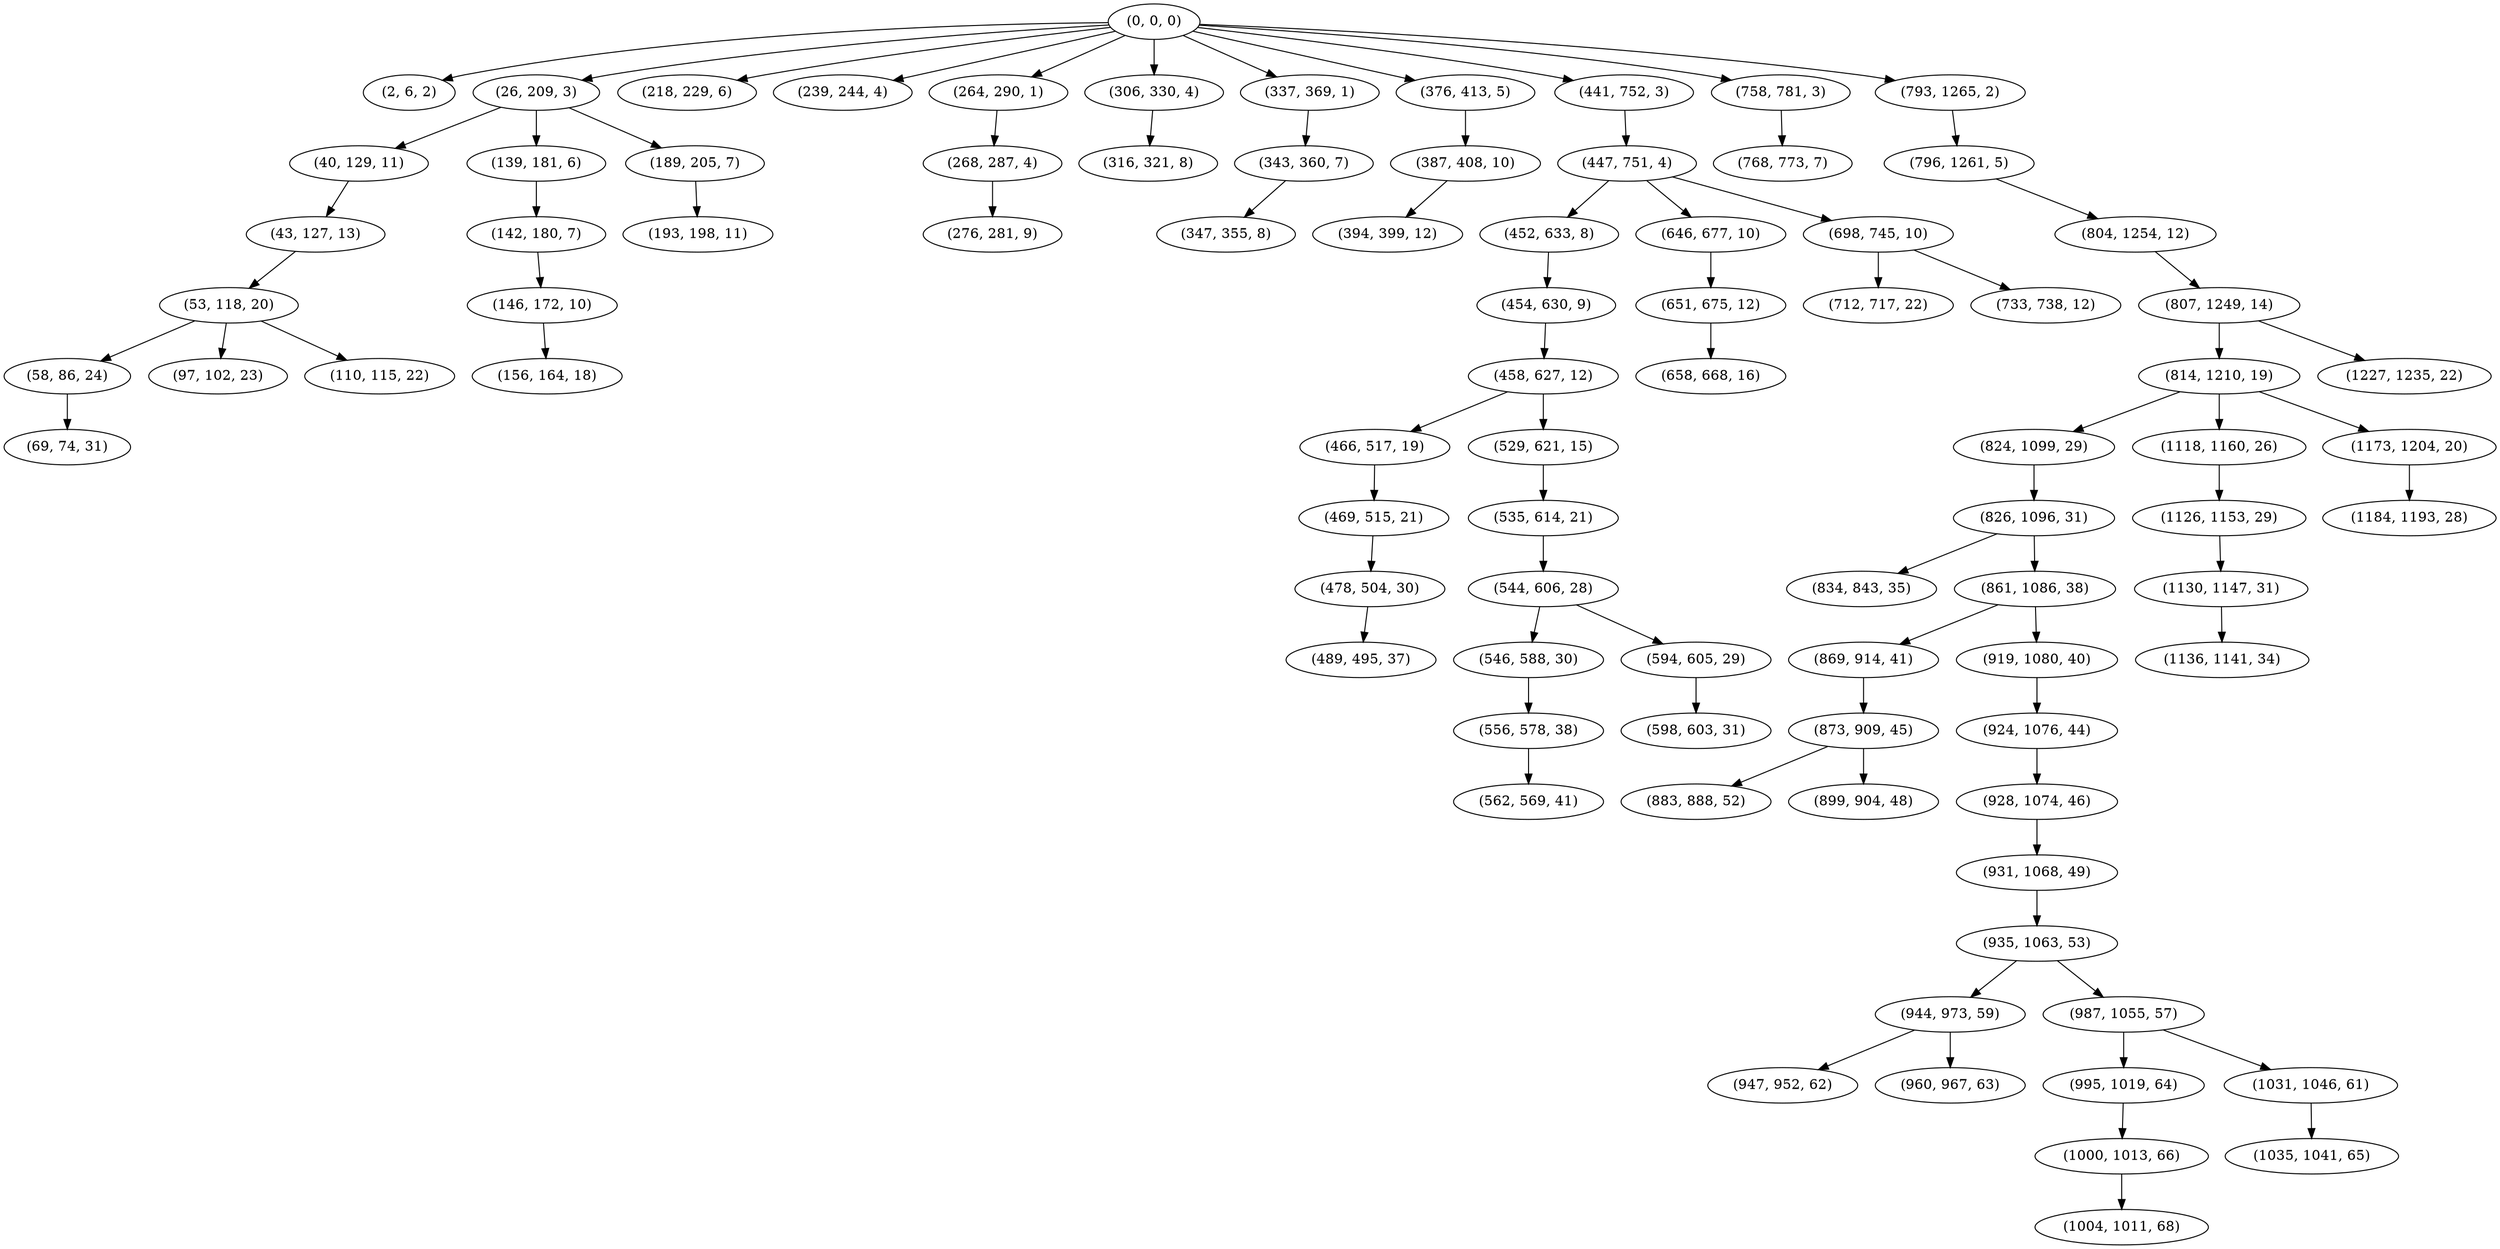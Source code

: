 digraph tree {
    "(0, 0, 0)";
    "(2, 6, 2)";
    "(26, 209, 3)";
    "(40, 129, 11)";
    "(43, 127, 13)";
    "(53, 118, 20)";
    "(58, 86, 24)";
    "(69, 74, 31)";
    "(97, 102, 23)";
    "(110, 115, 22)";
    "(139, 181, 6)";
    "(142, 180, 7)";
    "(146, 172, 10)";
    "(156, 164, 18)";
    "(189, 205, 7)";
    "(193, 198, 11)";
    "(218, 229, 6)";
    "(239, 244, 4)";
    "(264, 290, 1)";
    "(268, 287, 4)";
    "(276, 281, 9)";
    "(306, 330, 4)";
    "(316, 321, 8)";
    "(337, 369, 1)";
    "(343, 360, 7)";
    "(347, 355, 8)";
    "(376, 413, 5)";
    "(387, 408, 10)";
    "(394, 399, 12)";
    "(441, 752, 3)";
    "(447, 751, 4)";
    "(452, 633, 8)";
    "(454, 630, 9)";
    "(458, 627, 12)";
    "(466, 517, 19)";
    "(469, 515, 21)";
    "(478, 504, 30)";
    "(489, 495, 37)";
    "(529, 621, 15)";
    "(535, 614, 21)";
    "(544, 606, 28)";
    "(546, 588, 30)";
    "(556, 578, 38)";
    "(562, 569, 41)";
    "(594, 605, 29)";
    "(598, 603, 31)";
    "(646, 677, 10)";
    "(651, 675, 12)";
    "(658, 668, 16)";
    "(698, 745, 10)";
    "(712, 717, 22)";
    "(733, 738, 12)";
    "(758, 781, 3)";
    "(768, 773, 7)";
    "(793, 1265, 2)";
    "(796, 1261, 5)";
    "(804, 1254, 12)";
    "(807, 1249, 14)";
    "(814, 1210, 19)";
    "(824, 1099, 29)";
    "(826, 1096, 31)";
    "(834, 843, 35)";
    "(861, 1086, 38)";
    "(869, 914, 41)";
    "(873, 909, 45)";
    "(883, 888, 52)";
    "(899, 904, 48)";
    "(919, 1080, 40)";
    "(924, 1076, 44)";
    "(928, 1074, 46)";
    "(931, 1068, 49)";
    "(935, 1063, 53)";
    "(944, 973, 59)";
    "(947, 952, 62)";
    "(960, 967, 63)";
    "(987, 1055, 57)";
    "(995, 1019, 64)";
    "(1000, 1013, 66)";
    "(1004, 1011, 68)";
    "(1031, 1046, 61)";
    "(1035, 1041, 65)";
    "(1118, 1160, 26)";
    "(1126, 1153, 29)";
    "(1130, 1147, 31)";
    "(1136, 1141, 34)";
    "(1173, 1204, 20)";
    "(1184, 1193, 28)";
    "(1227, 1235, 22)";
    "(0, 0, 0)" -> "(2, 6, 2)";
    "(0, 0, 0)" -> "(26, 209, 3)";
    "(0, 0, 0)" -> "(218, 229, 6)";
    "(0, 0, 0)" -> "(239, 244, 4)";
    "(0, 0, 0)" -> "(264, 290, 1)";
    "(0, 0, 0)" -> "(306, 330, 4)";
    "(0, 0, 0)" -> "(337, 369, 1)";
    "(0, 0, 0)" -> "(376, 413, 5)";
    "(0, 0, 0)" -> "(441, 752, 3)";
    "(0, 0, 0)" -> "(758, 781, 3)";
    "(0, 0, 0)" -> "(793, 1265, 2)";
    "(26, 209, 3)" -> "(40, 129, 11)";
    "(26, 209, 3)" -> "(139, 181, 6)";
    "(26, 209, 3)" -> "(189, 205, 7)";
    "(40, 129, 11)" -> "(43, 127, 13)";
    "(43, 127, 13)" -> "(53, 118, 20)";
    "(53, 118, 20)" -> "(58, 86, 24)";
    "(53, 118, 20)" -> "(97, 102, 23)";
    "(53, 118, 20)" -> "(110, 115, 22)";
    "(58, 86, 24)" -> "(69, 74, 31)";
    "(139, 181, 6)" -> "(142, 180, 7)";
    "(142, 180, 7)" -> "(146, 172, 10)";
    "(146, 172, 10)" -> "(156, 164, 18)";
    "(189, 205, 7)" -> "(193, 198, 11)";
    "(264, 290, 1)" -> "(268, 287, 4)";
    "(268, 287, 4)" -> "(276, 281, 9)";
    "(306, 330, 4)" -> "(316, 321, 8)";
    "(337, 369, 1)" -> "(343, 360, 7)";
    "(343, 360, 7)" -> "(347, 355, 8)";
    "(376, 413, 5)" -> "(387, 408, 10)";
    "(387, 408, 10)" -> "(394, 399, 12)";
    "(441, 752, 3)" -> "(447, 751, 4)";
    "(447, 751, 4)" -> "(452, 633, 8)";
    "(447, 751, 4)" -> "(646, 677, 10)";
    "(447, 751, 4)" -> "(698, 745, 10)";
    "(452, 633, 8)" -> "(454, 630, 9)";
    "(454, 630, 9)" -> "(458, 627, 12)";
    "(458, 627, 12)" -> "(466, 517, 19)";
    "(458, 627, 12)" -> "(529, 621, 15)";
    "(466, 517, 19)" -> "(469, 515, 21)";
    "(469, 515, 21)" -> "(478, 504, 30)";
    "(478, 504, 30)" -> "(489, 495, 37)";
    "(529, 621, 15)" -> "(535, 614, 21)";
    "(535, 614, 21)" -> "(544, 606, 28)";
    "(544, 606, 28)" -> "(546, 588, 30)";
    "(544, 606, 28)" -> "(594, 605, 29)";
    "(546, 588, 30)" -> "(556, 578, 38)";
    "(556, 578, 38)" -> "(562, 569, 41)";
    "(594, 605, 29)" -> "(598, 603, 31)";
    "(646, 677, 10)" -> "(651, 675, 12)";
    "(651, 675, 12)" -> "(658, 668, 16)";
    "(698, 745, 10)" -> "(712, 717, 22)";
    "(698, 745, 10)" -> "(733, 738, 12)";
    "(758, 781, 3)" -> "(768, 773, 7)";
    "(793, 1265, 2)" -> "(796, 1261, 5)";
    "(796, 1261, 5)" -> "(804, 1254, 12)";
    "(804, 1254, 12)" -> "(807, 1249, 14)";
    "(807, 1249, 14)" -> "(814, 1210, 19)";
    "(807, 1249, 14)" -> "(1227, 1235, 22)";
    "(814, 1210, 19)" -> "(824, 1099, 29)";
    "(814, 1210, 19)" -> "(1118, 1160, 26)";
    "(814, 1210, 19)" -> "(1173, 1204, 20)";
    "(824, 1099, 29)" -> "(826, 1096, 31)";
    "(826, 1096, 31)" -> "(834, 843, 35)";
    "(826, 1096, 31)" -> "(861, 1086, 38)";
    "(861, 1086, 38)" -> "(869, 914, 41)";
    "(861, 1086, 38)" -> "(919, 1080, 40)";
    "(869, 914, 41)" -> "(873, 909, 45)";
    "(873, 909, 45)" -> "(883, 888, 52)";
    "(873, 909, 45)" -> "(899, 904, 48)";
    "(919, 1080, 40)" -> "(924, 1076, 44)";
    "(924, 1076, 44)" -> "(928, 1074, 46)";
    "(928, 1074, 46)" -> "(931, 1068, 49)";
    "(931, 1068, 49)" -> "(935, 1063, 53)";
    "(935, 1063, 53)" -> "(944, 973, 59)";
    "(935, 1063, 53)" -> "(987, 1055, 57)";
    "(944, 973, 59)" -> "(947, 952, 62)";
    "(944, 973, 59)" -> "(960, 967, 63)";
    "(987, 1055, 57)" -> "(995, 1019, 64)";
    "(987, 1055, 57)" -> "(1031, 1046, 61)";
    "(995, 1019, 64)" -> "(1000, 1013, 66)";
    "(1000, 1013, 66)" -> "(1004, 1011, 68)";
    "(1031, 1046, 61)" -> "(1035, 1041, 65)";
    "(1118, 1160, 26)" -> "(1126, 1153, 29)";
    "(1126, 1153, 29)" -> "(1130, 1147, 31)";
    "(1130, 1147, 31)" -> "(1136, 1141, 34)";
    "(1173, 1204, 20)" -> "(1184, 1193, 28)";
}
